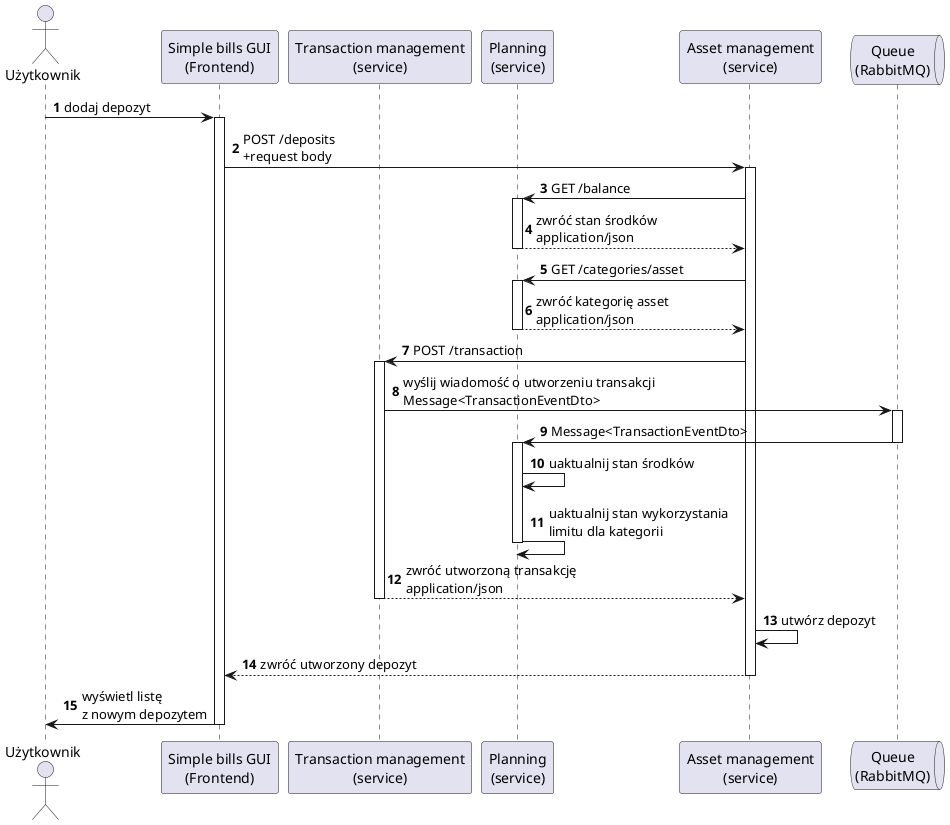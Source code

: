 @startuml
'https://plantuml.com/sequence-diagram

autonumber

actor Użytkownik as user
participant "Simple bills GUI\n(Frontend)" as gui
participant "Transaction management\n(service)" as transaction
participant "Planning\n(service)" as planning
participant "Asset management\n(service)" as asset
queue "Queue\n(RabbitMQ)" as rabbit

user -> gui: dodaj depozyt
activate gui

gui -> asset: POST /deposits\n+request body
activate asset

asset -> planning:GET /balance
activate planning

planning --> asset: zwróć stan środków\napplication/json
deactivate planning

asset -> planning: GET /categories/asset
activate planning

planning --> asset: zwróć kategorię asset\napplication/json
deactivate planning

asset -> transaction: POST /transaction
activate transaction

transaction -> rabbit: wyślij wiadomość o utworzeniu transakcji\nMessage<TransactionEventDto>
activate rabbit

rabbit -> planning: Message<TransactionEventDto>
deactivate rabbit
activate planning

planning -> planning: uaktualnij stan środków
planning -> planning: uaktualnij stan wykorzystania\nlimitu dla kategorii
deactivate planning

transaction --> asset: zwróć utworzoną transakcję\napplication/json
deactivate transaction

asset -> asset: utwórz depozyt

asset --> gui: zwróć utworzony depozyt
deactivate asset

gui -> user: wyświetl listę\nz nowym depozytem
deactivate gui

@enduml